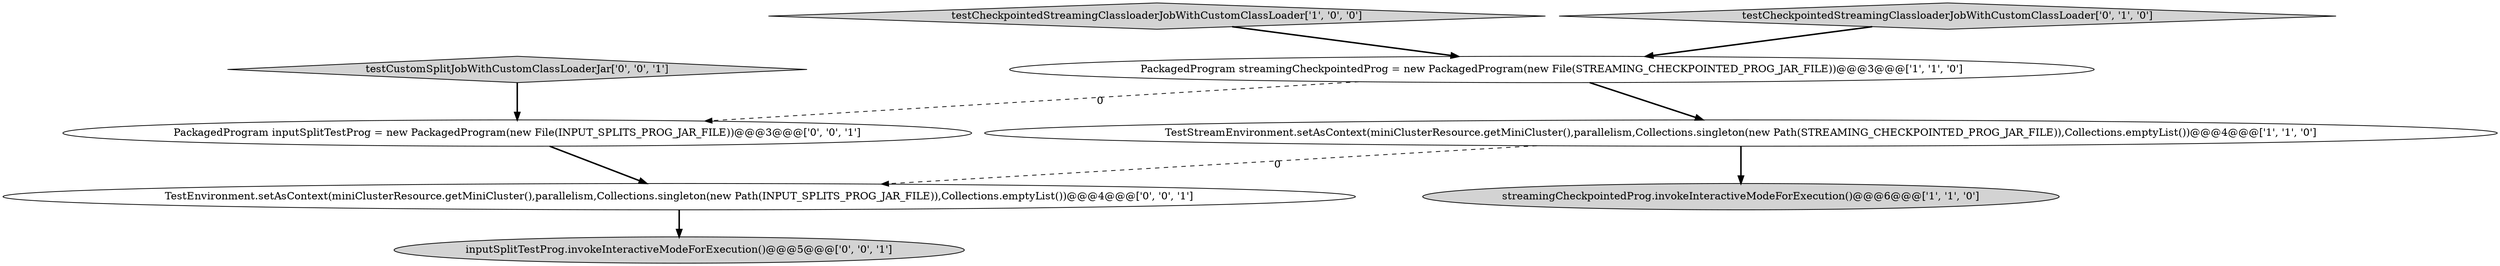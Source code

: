 digraph {
2 [style = filled, label = "streamingCheckpointedProg.invokeInteractiveModeForExecution()@@@6@@@['1', '1', '0']", fillcolor = lightgray, shape = ellipse image = "AAA0AAABBB1BBB"];
3 [style = filled, label = "TestStreamEnvironment.setAsContext(miniClusterResource.getMiniCluster(),parallelism,Collections.singleton(new Path(STREAMING_CHECKPOINTED_PROG_JAR_FILE)),Collections.emptyList())@@@4@@@['1', '1', '0']", fillcolor = white, shape = ellipse image = "AAA0AAABBB1BBB"];
1 [style = filled, label = "testCheckpointedStreamingClassloaderJobWithCustomClassLoader['1', '0', '0']", fillcolor = lightgray, shape = diamond image = "AAA0AAABBB1BBB"];
8 [style = filled, label = "PackagedProgram inputSplitTestProg = new PackagedProgram(new File(INPUT_SPLITS_PROG_JAR_FILE))@@@3@@@['0', '0', '1']", fillcolor = white, shape = ellipse image = "AAA0AAABBB3BBB"];
5 [style = filled, label = "TestEnvironment.setAsContext(miniClusterResource.getMiniCluster(),parallelism,Collections.singleton(new Path(INPUT_SPLITS_PROG_JAR_FILE)),Collections.emptyList())@@@4@@@['0', '0', '1']", fillcolor = white, shape = ellipse image = "AAA0AAABBB3BBB"];
6 [style = filled, label = "testCustomSplitJobWithCustomClassLoaderJar['0', '0', '1']", fillcolor = lightgray, shape = diamond image = "AAA0AAABBB3BBB"];
0 [style = filled, label = "PackagedProgram streamingCheckpointedProg = new PackagedProgram(new File(STREAMING_CHECKPOINTED_PROG_JAR_FILE))@@@3@@@['1', '1', '0']", fillcolor = white, shape = ellipse image = "AAA0AAABBB1BBB"];
7 [style = filled, label = "inputSplitTestProg.invokeInteractiveModeForExecution()@@@5@@@['0', '0', '1']", fillcolor = lightgray, shape = ellipse image = "AAA0AAABBB3BBB"];
4 [style = filled, label = "testCheckpointedStreamingClassloaderJobWithCustomClassLoader['0', '1', '0']", fillcolor = lightgray, shape = diamond image = "AAA0AAABBB2BBB"];
5->7 [style = bold, label=""];
0->3 [style = bold, label=""];
8->5 [style = bold, label=""];
3->5 [style = dashed, label="0"];
6->8 [style = bold, label=""];
0->8 [style = dashed, label="0"];
3->2 [style = bold, label=""];
4->0 [style = bold, label=""];
1->0 [style = bold, label=""];
}
